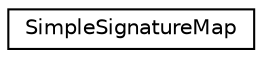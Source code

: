 digraph "Graphical Class Hierarchy"
{
  edge [fontname="Helvetica",fontsize="10",labelfontname="Helvetica",labelfontsize="10"];
  node [fontname="Helvetica",fontsize="10",shape=record];
  rankdir="LR";
  Node1 [label="SimpleSignatureMap",height=0.2,width=0.4,color="black", fillcolor="white", style="filled",URL="$class_simple_signature_map.html"];
}
